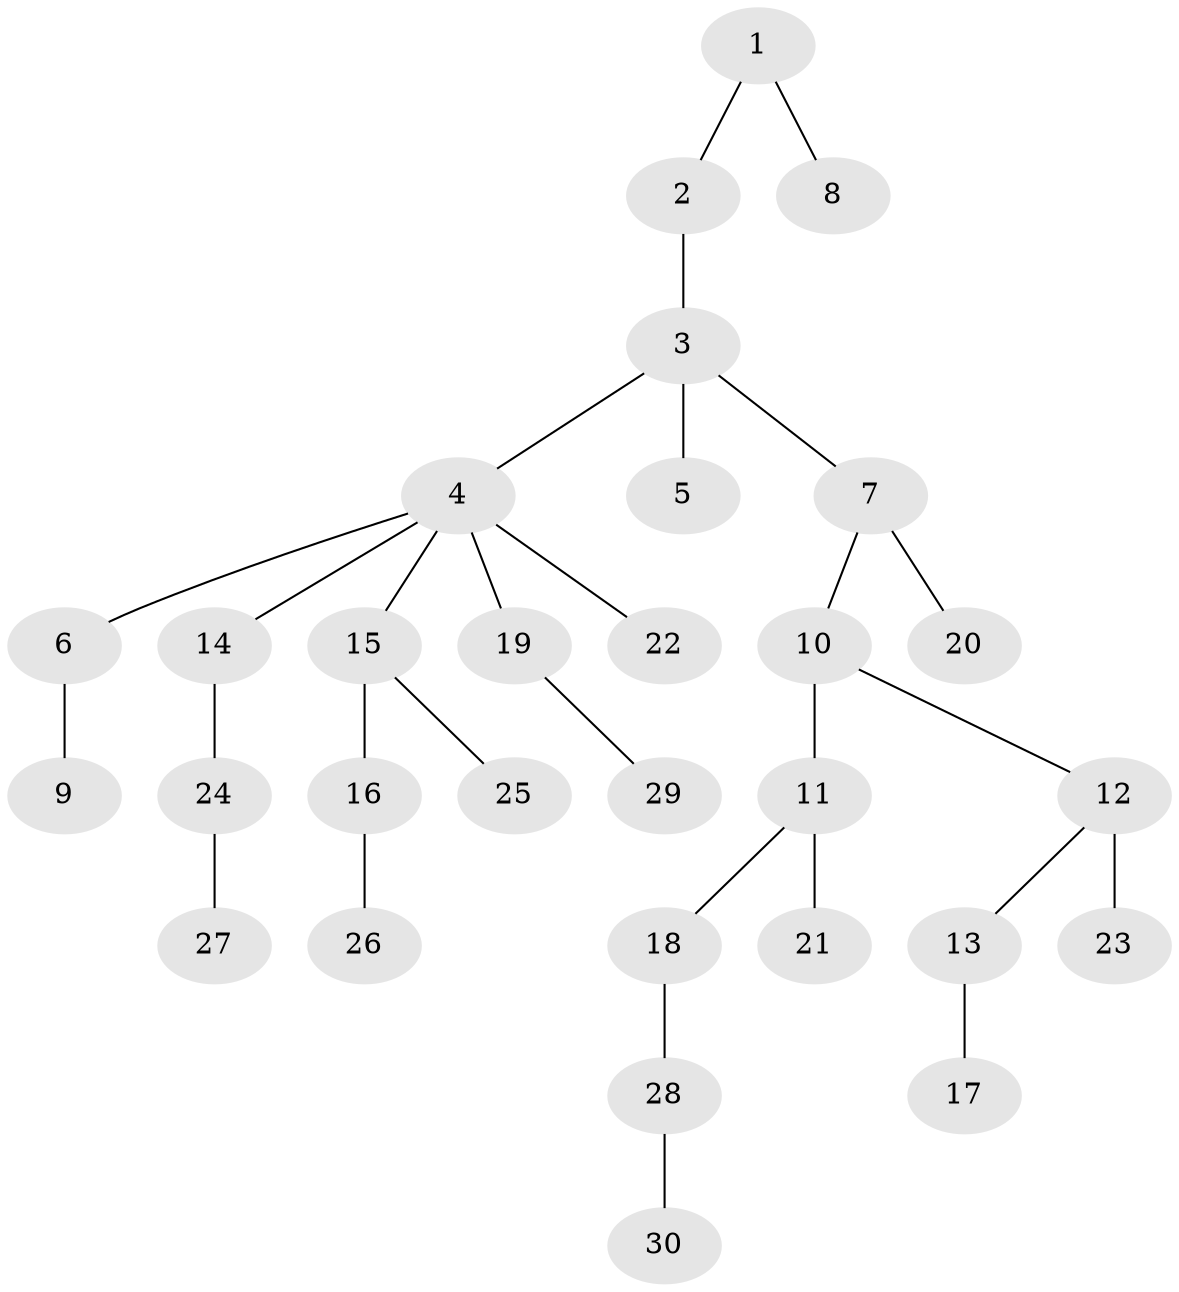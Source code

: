 // original degree distribution, {3: 0.2033898305084746, 5: 0.05084745762711865, 2: 0.22033898305084745, 1: 0.4915254237288136, 6: 0.01694915254237288, 4: 0.01694915254237288}
// Generated by graph-tools (version 1.1) at 2025/51/03/04/25 22:51:41]
// undirected, 30 vertices, 29 edges
graph export_dot {
  node [color=gray90,style=filled];
  1;
  2;
  3;
  4;
  5;
  6;
  7;
  8;
  9;
  10;
  11;
  12;
  13;
  14;
  15;
  16;
  17;
  18;
  19;
  20;
  21;
  22;
  23;
  24;
  25;
  26;
  27;
  28;
  29;
  30;
  1 -- 2 [weight=1.0];
  1 -- 8 [weight=1.0];
  2 -- 3 [weight=1.0];
  3 -- 4 [weight=1.0];
  3 -- 5 [weight=1.0];
  3 -- 7 [weight=1.0];
  4 -- 6 [weight=1.0];
  4 -- 14 [weight=1.0];
  4 -- 15 [weight=1.0];
  4 -- 19 [weight=1.0];
  4 -- 22 [weight=1.0];
  6 -- 9 [weight=1.0];
  7 -- 10 [weight=1.0];
  7 -- 20 [weight=2.0];
  10 -- 11 [weight=2.0];
  10 -- 12 [weight=1.0];
  11 -- 18 [weight=1.0];
  11 -- 21 [weight=1.0];
  12 -- 13 [weight=1.0];
  12 -- 23 [weight=3.0];
  13 -- 17 [weight=1.0];
  14 -- 24 [weight=1.0];
  15 -- 16 [weight=1.0];
  15 -- 25 [weight=1.0];
  16 -- 26 [weight=1.0];
  18 -- 28 [weight=1.0];
  19 -- 29 [weight=1.0];
  24 -- 27 [weight=1.0];
  28 -- 30 [weight=1.0];
}
